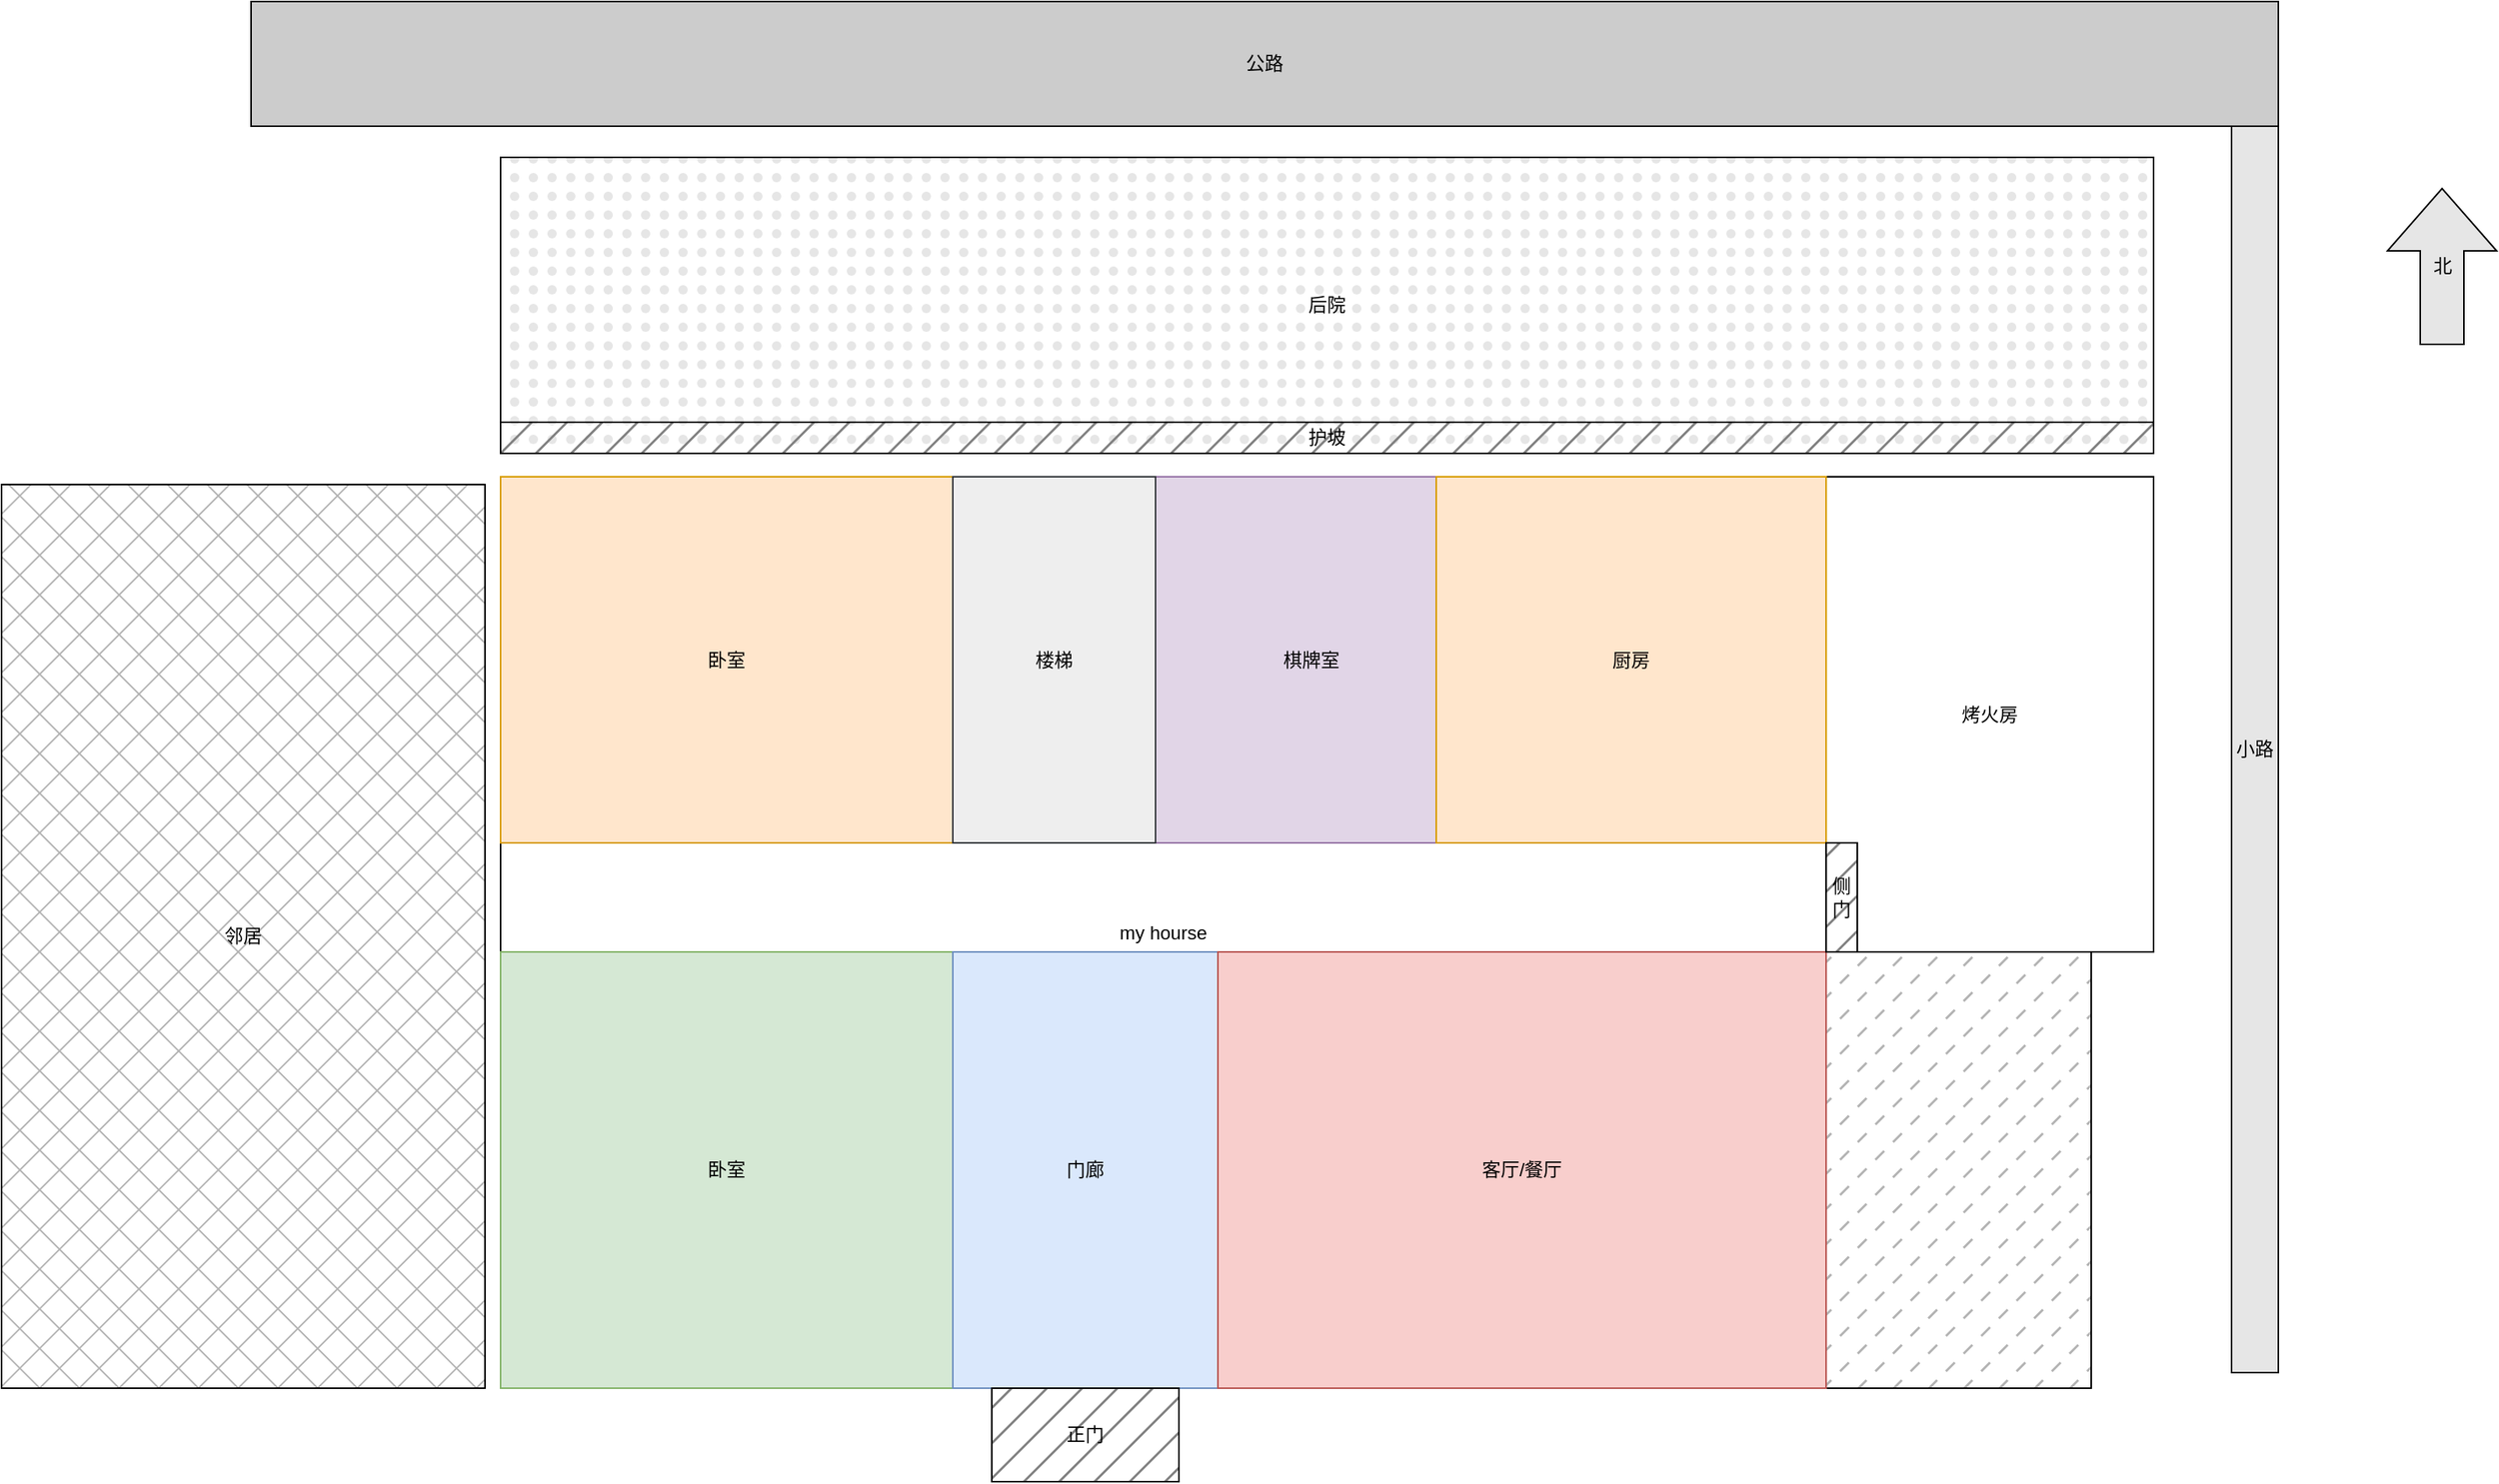 <mxfile version="20.8.16" type="github">
  <diagram name="第 1 页" id="_OxOhdbIUb6aGDTrfxvc">
    <mxGraphModel dx="1434" dy="1925" grid="1" gridSize="10" guides="1" tooltips="1" connect="1" arrows="1" fold="1" page="1" pageScale="1" pageWidth="827" pageHeight="1169" math="0" shadow="0">
      <root>
        <mxCell id="0" />
        <mxCell id="1" parent="0" />
        <mxCell id="LcMBlBso1gNktjQwZKe_-1" value="my hourse" style="rounded=0;whiteSpace=wrap;html=1;" parent="1" vertex="1">
          <mxGeometry x="320" y="265" width="850" height="585" as="geometry" />
        </mxCell>
        <mxCell id="LcMBlBso1gNktjQwZKe_-2" value="公路" style="rounded=0;whiteSpace=wrap;html=1;fillColor=#CCCCCC;" parent="1" vertex="1">
          <mxGeometry x="160" y="-40" width="1300" height="80" as="geometry" />
        </mxCell>
        <mxCell id="LcMBlBso1gNktjQwZKe_-3" value="小路" style="rounded=0;whiteSpace=wrap;html=1;fillColor=#E6E6E6;" parent="1" vertex="1">
          <mxGeometry x="1430" y="40" width="30" height="800" as="geometry" />
        </mxCell>
        <mxCell id="faIzRQ_jaP85h7KNEP4n-1" value="后院" style="rounded=0;whiteSpace=wrap;html=1;fillColor=#E6E6E6;fillStyle=dots;" parent="1" vertex="1">
          <mxGeometry x="320" y="60" width="1060" height="190" as="geometry" />
        </mxCell>
        <mxCell id="faIzRQ_jaP85h7KNEP4n-3" value="北" style="html=1;shadow=0;dashed=0;align=center;verticalAlign=middle;shape=mxgraph.arrows2.arrow;dy=0.6;dx=40;direction=north;notch=0;fillColor=#E6E6E6;" parent="1" vertex="1">
          <mxGeometry x="1530" y="80" width="70" height="100" as="geometry" />
        </mxCell>
        <mxCell id="faIzRQ_jaP85h7KNEP4n-5" value="烤火房" style="rounded=0;whiteSpace=wrap;html=1;" parent="1" vertex="1">
          <mxGeometry x="1170" y="265" width="210" height="305" as="geometry" />
        </mxCell>
        <mxCell id="faIzRQ_jaP85h7KNEP4n-7" value="" style="rounded=0;whiteSpace=wrap;html=1;fillColor=#B3B3B3;fillStyle=dashed;" parent="1" vertex="1">
          <mxGeometry x="1170" y="570" width="170" height="280" as="geometry" />
        </mxCell>
        <mxCell id="faIzRQ_jaP85h7KNEP4n-8" value="邻居" style="rounded=0;whiteSpace=wrap;html=1;fillStyle=cross-hatch;fillColor=#B3B3B3;" parent="1" vertex="1">
          <mxGeometry y="270" width="310" height="580" as="geometry" />
        </mxCell>
        <mxCell id="faIzRQ_jaP85h7KNEP4n-9" value="护坡" style="rounded=0;whiteSpace=wrap;html=1;fillStyle=hatch;fillColor=#808080;" parent="1" vertex="1">
          <mxGeometry x="320" y="230" width="1060" height="20" as="geometry" />
        </mxCell>
        <mxCell id="faIzRQ_jaP85h7KNEP4n-14" value="卧室" style="rounded=0;whiteSpace=wrap;html=1;fillStyle=auto;fillColor=#d5e8d4;strokeColor=#82b366;" parent="1" vertex="1">
          <mxGeometry x="320" y="570" width="290" height="280" as="geometry" />
        </mxCell>
        <mxCell id="faIzRQ_jaP85h7KNEP4n-16" value="卧室" style="rounded=0;whiteSpace=wrap;html=1;fillStyle=auto;fillColor=#ffe6cc;strokeColor=#d79b00;" parent="1" vertex="1">
          <mxGeometry x="320" y="265" width="290" height="235" as="geometry" />
        </mxCell>
        <mxCell id="faIzRQ_jaP85h7KNEP4n-17" value="门廊" style="rounded=0;whiteSpace=wrap;html=1;fillStyle=auto;fillColor=#dae8fc;strokeColor=#6c8ebf;" parent="1" vertex="1">
          <mxGeometry x="610" y="570" width="170" height="280" as="geometry" />
        </mxCell>
        <mxCell id="faIzRQ_jaP85h7KNEP4n-12" value="正门" style="rounded=0;whiteSpace=wrap;html=1;fillStyle=hatch;fillColor=#808080;" parent="1" vertex="1">
          <mxGeometry x="635" y="850" width="120" height="60" as="geometry" />
        </mxCell>
        <mxCell id="faIzRQ_jaP85h7KNEP4n-18" value="棋牌室" style="rounded=0;whiteSpace=wrap;html=1;fillStyle=auto;fillColor=#e1d5e7;strokeColor=#9673a6;" parent="1" vertex="1">
          <mxGeometry x="740" y="265" width="200" height="235" as="geometry" />
        </mxCell>
        <mxCell id="faIzRQ_jaP85h7KNEP4n-19" value="楼梯" style="rounded=0;whiteSpace=wrap;html=1;fillStyle=auto;fillColor=#eeeeee;strokeColor=#36393d;" parent="1" vertex="1">
          <mxGeometry x="610" y="265" width="130" height="235" as="geometry" />
        </mxCell>
        <mxCell id="faIzRQ_jaP85h7KNEP4n-20" value="厨房" style="rounded=0;whiteSpace=wrap;html=1;fillStyle=auto;fillColor=#ffe6cc;strokeColor=#d79b00;" parent="1" vertex="1">
          <mxGeometry x="920" y="265" width="250" height="235" as="geometry" />
        </mxCell>
        <mxCell id="faIzRQ_jaP85h7KNEP4n-21" value="客厅/餐厅" style="rounded=0;whiteSpace=wrap;html=1;fillStyle=auto;fillColor=#f8cecc;strokeColor=#b85450;" parent="1" vertex="1">
          <mxGeometry x="780" y="570" width="390" height="280" as="geometry" />
        </mxCell>
        <mxCell id="faIzRQ_jaP85h7KNEP4n-23" value="侧门" style="rounded=0;whiteSpace=wrap;html=1;fillStyle=hatch;fillColor=#808080;" parent="1" vertex="1">
          <mxGeometry x="1170" y="500" width="20" height="70" as="geometry" />
        </mxCell>
      </root>
    </mxGraphModel>
  </diagram>
</mxfile>
